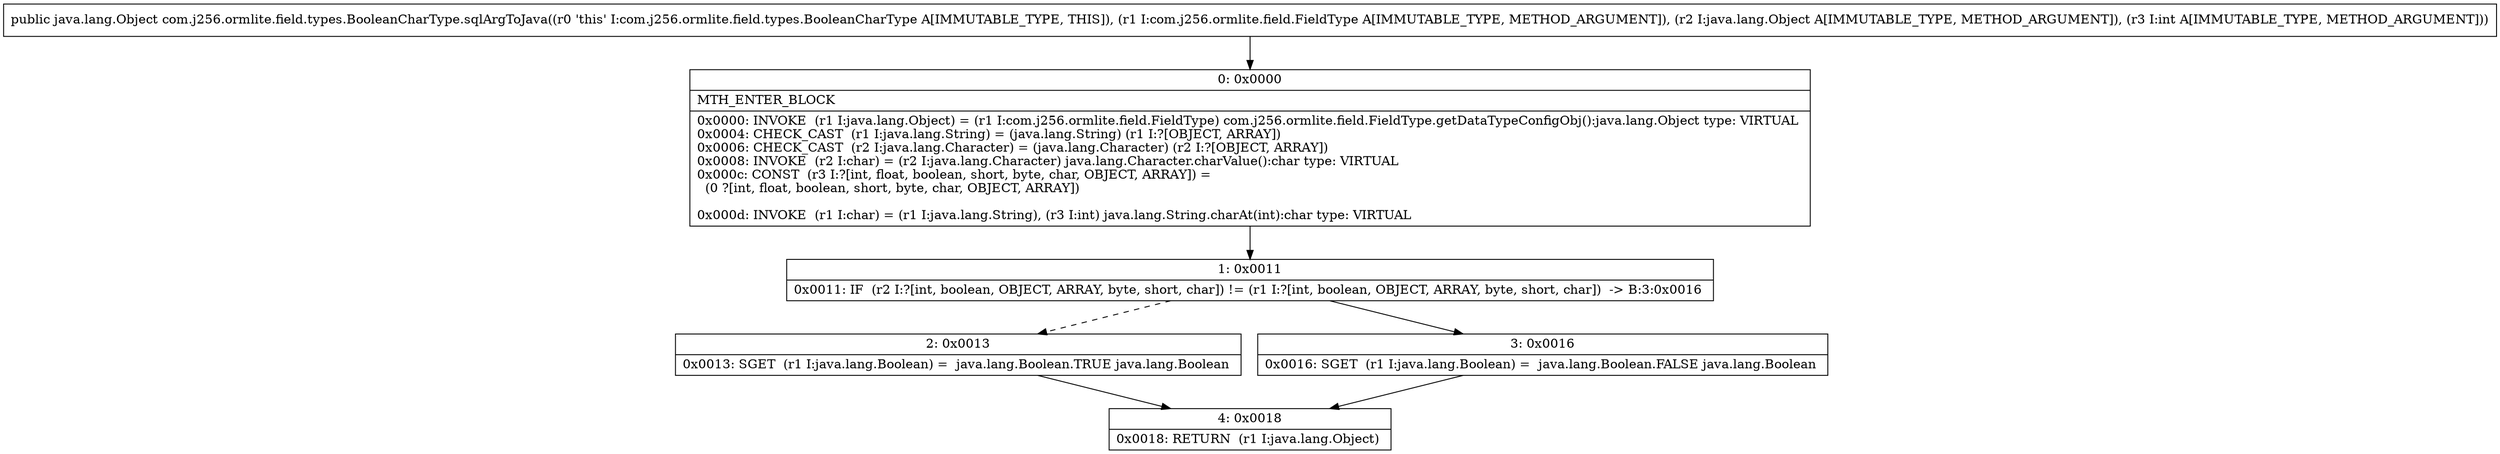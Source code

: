 digraph "CFG forcom.j256.ormlite.field.types.BooleanCharType.sqlArgToJava(Lcom\/j256\/ormlite\/field\/FieldType;Ljava\/lang\/Object;I)Ljava\/lang\/Object;" {
Node_0 [shape=record,label="{0\:\ 0x0000|MTH_ENTER_BLOCK\l|0x0000: INVOKE  (r1 I:java.lang.Object) = (r1 I:com.j256.ormlite.field.FieldType) com.j256.ormlite.field.FieldType.getDataTypeConfigObj():java.lang.Object type: VIRTUAL \l0x0004: CHECK_CAST  (r1 I:java.lang.String) = (java.lang.String) (r1 I:?[OBJECT, ARRAY]) \l0x0006: CHECK_CAST  (r2 I:java.lang.Character) = (java.lang.Character) (r2 I:?[OBJECT, ARRAY]) \l0x0008: INVOKE  (r2 I:char) = (r2 I:java.lang.Character) java.lang.Character.charValue():char type: VIRTUAL \l0x000c: CONST  (r3 I:?[int, float, boolean, short, byte, char, OBJECT, ARRAY]) = \l  (0 ?[int, float, boolean, short, byte, char, OBJECT, ARRAY])\l \l0x000d: INVOKE  (r1 I:char) = (r1 I:java.lang.String), (r3 I:int) java.lang.String.charAt(int):char type: VIRTUAL \l}"];
Node_1 [shape=record,label="{1\:\ 0x0011|0x0011: IF  (r2 I:?[int, boolean, OBJECT, ARRAY, byte, short, char]) != (r1 I:?[int, boolean, OBJECT, ARRAY, byte, short, char])  \-\> B:3:0x0016 \l}"];
Node_2 [shape=record,label="{2\:\ 0x0013|0x0013: SGET  (r1 I:java.lang.Boolean) =  java.lang.Boolean.TRUE java.lang.Boolean \l}"];
Node_3 [shape=record,label="{3\:\ 0x0016|0x0016: SGET  (r1 I:java.lang.Boolean) =  java.lang.Boolean.FALSE java.lang.Boolean \l}"];
Node_4 [shape=record,label="{4\:\ 0x0018|0x0018: RETURN  (r1 I:java.lang.Object) \l}"];
MethodNode[shape=record,label="{public java.lang.Object com.j256.ormlite.field.types.BooleanCharType.sqlArgToJava((r0 'this' I:com.j256.ormlite.field.types.BooleanCharType A[IMMUTABLE_TYPE, THIS]), (r1 I:com.j256.ormlite.field.FieldType A[IMMUTABLE_TYPE, METHOD_ARGUMENT]), (r2 I:java.lang.Object A[IMMUTABLE_TYPE, METHOD_ARGUMENT]), (r3 I:int A[IMMUTABLE_TYPE, METHOD_ARGUMENT])) }"];
MethodNode -> Node_0;
Node_0 -> Node_1;
Node_1 -> Node_2[style=dashed];
Node_1 -> Node_3;
Node_2 -> Node_4;
Node_3 -> Node_4;
}

